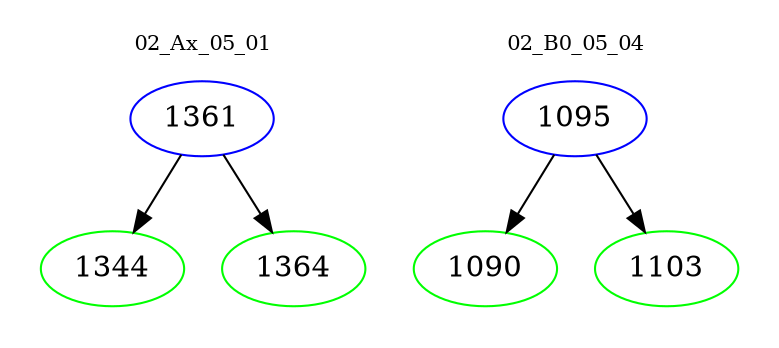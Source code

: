 digraph{
subgraph cluster_0 {
color = white
label = "02_Ax_05_01";
fontsize=10;
T0_1361 [label="1361", color="blue"]
T0_1361 -> T0_1344 [color="black"]
T0_1344 [label="1344", color="green"]
T0_1361 -> T0_1364 [color="black"]
T0_1364 [label="1364", color="green"]
}
subgraph cluster_1 {
color = white
label = "02_B0_05_04";
fontsize=10;
T1_1095 [label="1095", color="blue"]
T1_1095 -> T1_1090 [color="black"]
T1_1090 [label="1090", color="green"]
T1_1095 -> T1_1103 [color="black"]
T1_1103 [label="1103", color="green"]
}
}
